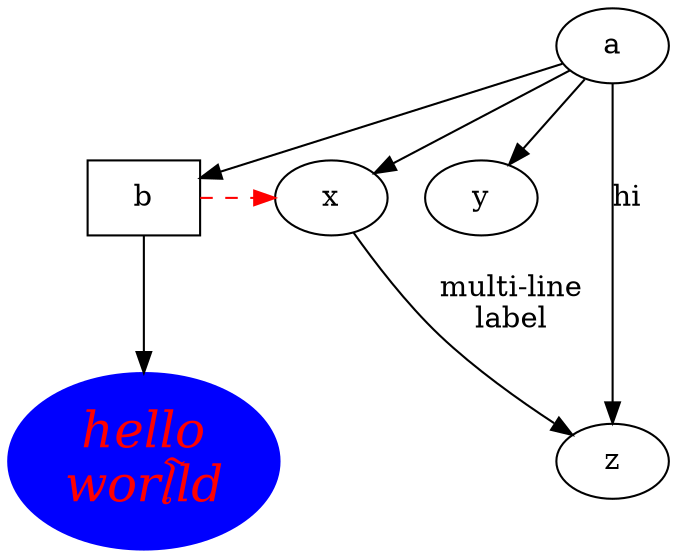 digraph test3 {
       a -> b -> c;
       a -> {x y};
       b [shape=box];
       c [label="hello\nworโld",color=blue,fontsize=24,
            fontname="Palatino-Italic",fontcolor=red,style=filled];
       a -> z [label="hi", weight=100];
       x -> z [label="multi-line\nlabel"];
       edge [style=dashed,color=red];
       b -> x;
       {rank=same; b x}
}

